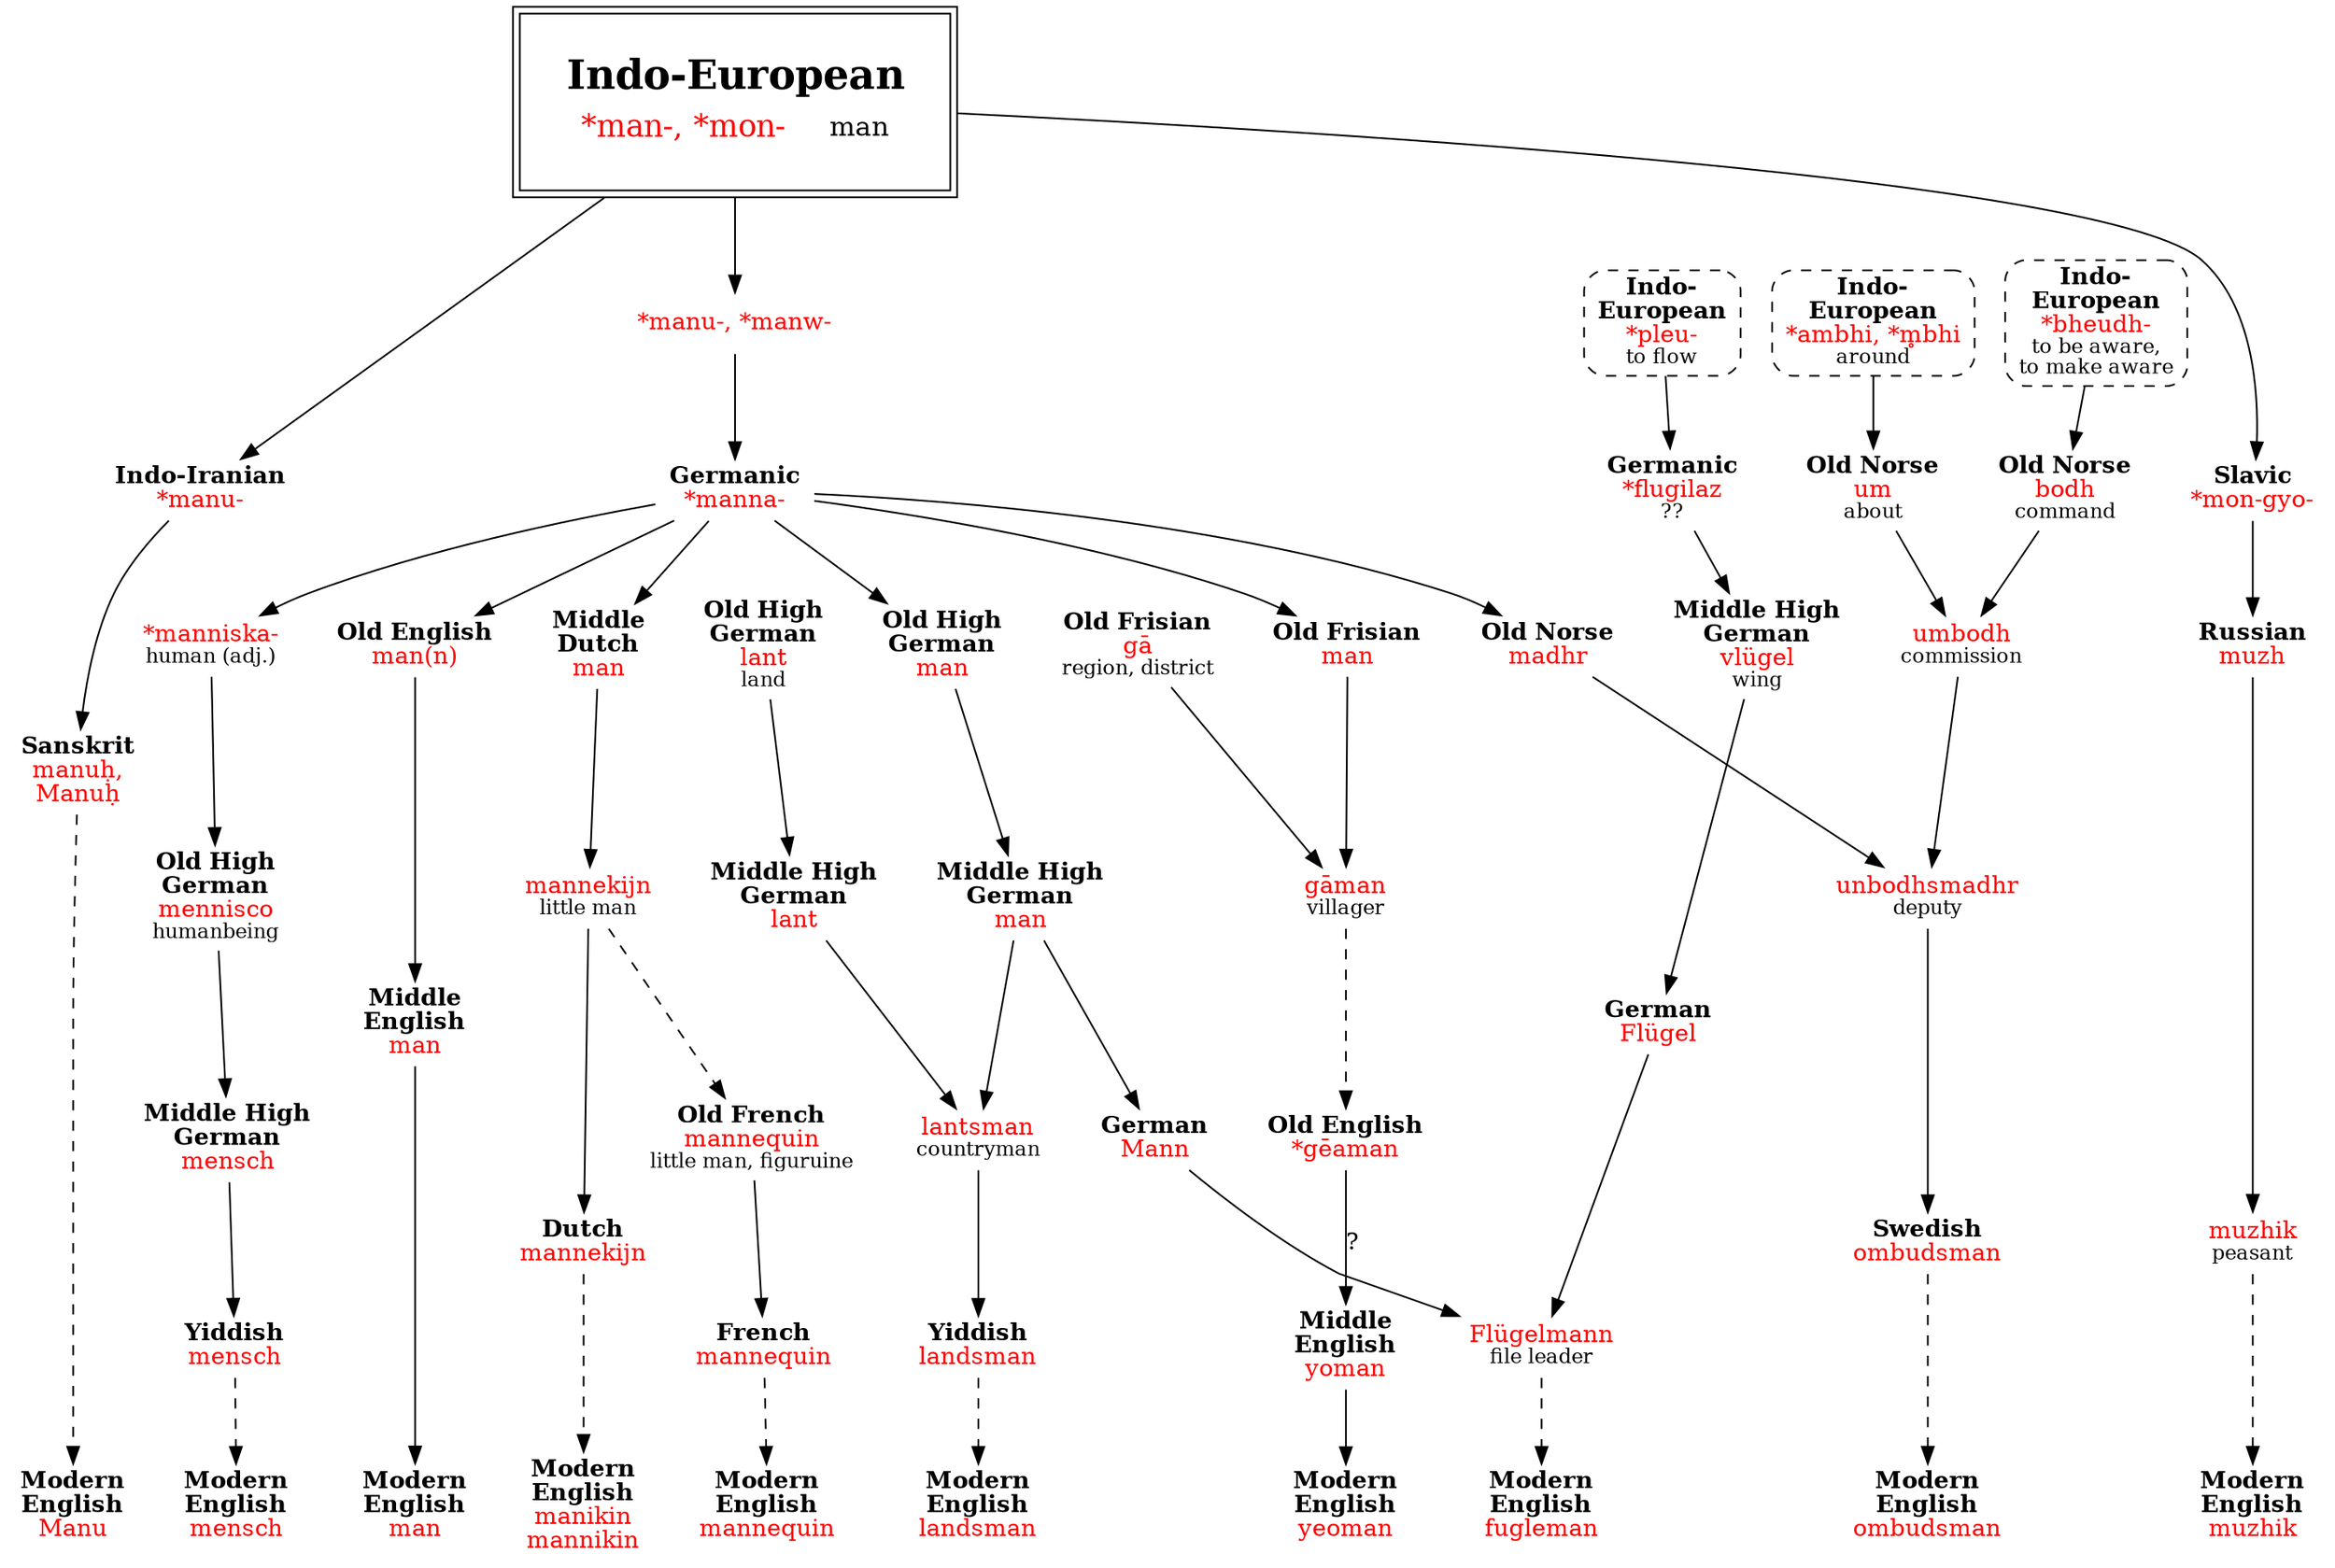 strict digraph {
/* sources: AHD */
node [shape=none]

man [label=<<table border="0"><tr><td colspan="2"><font point-size="24"><b>Indo-European</b></font></td></tr><tr><td><font point-size="18" color="red">*man-, *mon-</font></td><td><font point-size="16">man</font></td></tr></table>> tooltip="Indo-European \"*man-, *mon-\" man" shape=box peripheries=2 margin=.3]

// man
manu [label=<<font color="red">*manu-, *manw-</font>>]
mannaGc [label=<<b>Germanic</b><br/><font color="red">*manna-</font>>]
mannOE [label=<<b>Old English</b><br/><font color="red">man(n)</font>>]
manME [label=<<b>Middle<br/>English</b><br/><font color="red">man</font>>]
manE [label=<<b>Modern<br/>English</b><br/><font color="red">man</font>>]
man -> manu -> mannaGc -> mannOE -> manME -> manE

// fugleman
manOHG [label=<<b>Old High<br/>German</b><br/><font color="red">man</font>>]
manMHG [label=<<b>Middle High<br/>German</b><br/><font color="red">man</font>>]
mannG [label=<<b>German</b><br/><font color="red">Mann</font>>]
pleuIE [label=<<b>Indo-<br/>European</b><br/><font color="red">*pleu-</font><br/><font point-size="12">to flow</font>> shape=box style="dashed,rounded" URL="pleu-flow2.svg"]
flugilazGc [label=<<b>Germanic</b><br/><font color="red">*flugilaz</font><br/><font point-size="12">??</font>>]
vlugelMHG [label=<<b>Middle High<br/>German</b><br/><font color="red">vlügel</font><br/><font point-size="12">wing</font>>]
flugelG [label=<<b>German</b><br/><font color="red">Flügel</font>>]
flugelmannG [label=<<font color="red">Flügelmann</font><br/><font point-size="12">file leader</font>>]
fugleman [label=<<b>Modern<br/>English</b><br/><font color="red">fugleman</font>>]
mannaGc -> manOHG -> manMHG -> mannG
pleuIE -> flugilazGc -> vlugelMHG -> flugelG
{ flugelG mannG } -> flugelmannG
flugelmannG -> fugleman [style=dashed]

// landsman
lantOHG [label=<<b>Old High<br/>German</b><br/><font color="red">lant</font><br/><font point-size="12">land</font>>]
lantMHG [label=<<b>Middle High<br/>German</b><br/><font color="red">lant</font>>]
lantsmanMHG [label=<<font color="red">lantsman</font><br/><font point-size="12">countryman</font>>]
landsmanY [label=<<b>Yiddish</b><br/><font color="red">landsman</font>>]
landsman [label=<<b>Modern<br/>English</b><br/><font color="red">landsman</font>>]
lantOHG -> lantMHG
{ lantMHG manMHG } -> lantsmanMHG -> landsmanY
landsmanY -> landsman [style=dashed]

// manikin
manMD [label=<<b>Middle<br/>Dutch</b><br/><font color="red">man</font>>]
mannekijnMD [label=<<font color="red">mannekijn</font><br/><font point-size="12">little man</font>>]
mannekijnD [label=<<b>Dutch</b><br/><font color="red">mannekijn</font>>]
manikin [label=<<b>Modern<br/>English</b><br/><font color="red">manikin<br/>mannikin</font>>]
mannaGc -> manMD -> mannekijnMD -> mannekijnD
mannekijnD -> manikin [style=dashed]

// mannequin
mannequinOF [label=<<b>Old French</b><br/><font color="red">mannequin</font><br/><font point-size="12">little man, figuruine</font>>]
mannequinF [label=<<b>French</b><br/><font color="red">mannequin</font>>]
mannequin [label=<<b>Modern<br/>English</b><br/><font color="red">mannequin</font>>]
mannekijnMD -> mannequinOF [style=dashed]
mannequinOF -> mannequinF
mannequinF -> mannequin [style=dashed]

// yeoman
manOF [label=<<b>Old Frisian</b><br/><font color="red">man</font>>]
gaOF [label=<<b>Old Frisian</b><br/><font color="red">gā</font><br/><font point-size="12">region, district</font>>]
gamanOF [label=<<font color="red">gāman</font><br/><font point-size="12">villager</font>>]
geamanOE [label=<<b>Old English</b><br/><font color="red">*gēaman</font>>]
yomanME [label=<<b>Middle<br/>English</b><br/><font color="red">yoman</font>>]
yeoman [label=<<b>Modern<br/>English</b><br/><font color="red">yeoman</font>>]
mannaGc -> manOF
{ gaOF manOF } -> gamanOF
gamanOF -> geamanOE [style=dashed]
geamanOE -> yomanME [label="?"]
yomanME -> yeoman

// ombudsman
ambhiIE [label=<<b>Indo-<br/>European</b><br/><font color="red">*ambhi, *m̥bhi</font><br/><font point-size="12">around</font>> shape=box style="dashed,rounded" URL="ambhi-around.svg"]
umON [label=<<b>Old Norse</b><br/><font color="red">um</font><br/><font point-size="12">about</font>>]
bheudhIE [label=<<b>Indo-<br/>European</b><br/><font color="red">*bheudh-</font><br/><font point-size="12">to be aware,<br/>to make aware</font>> shape=box style="dashed,rounded" URL="bheudh-aware.svg"]
bodhON [label=<<b>Old Norse</b><br/><font color="red">bodh</font><br/><font point-size="12">command</font>>]
madhrON [label=<<b>Old Norse</b><br/><font color="red">madhr</font>>]
umbodhON [label=<<font color="red">umbodh</font><br/><font point-size="12">commission</font>>]
umbodhsmadhrON [label=<<font color="red">unbodhsmadhr</font><br/><font point-size="12">deputy</font>>]
ombudsmanS [label=<<b>Swedish</b><br/><font color="red">ombudsman</font>>]
ombudsman [label=<<b>Modern<br/>English</b><br/><font color="red">ombudsman</font>>]
ambhiIE -> umON
bheudhIE -> bodhON
mannaGc -> madhrON
{ umON bodhON } -> umbodhON
{ umbodhON madhrON } -> umbodhsmadhrON -> ombudsmanS
ombudsmanS -> ombudsman [style=dashed]

// manu
manuII [label=<<b>Indo-Iranian</b><br/><font color="red">*manu-</font>>]
manuhSk [label=<<b>Sanskrit</b><br/><font color="red">manuḥ,<br/>Manuḥ</font>>]
manuE [label=<<b>Modern<br/>English</b><br/><font color="red">Manu</font>>]
man -> manuII -> manuhSk 
manuhSk -> manuE [style=dashed]

// mensch
manniskaGc [label=<<font color="red">*manniska-</font><br/><font point-size="12">human (adj.)</font>>]
menniscoOHG [label=<<b>Old High<br/>German</b><br/><font color="red">mennisco</font><br/><font point-size="12">humanbeing</font>>]
menschMHG [label=<<b>Middle High<br/>German</b><br/><font color="red">mensch</font>>]
menschY [label=<<b>Yiddish</b><br/><font color="red">mensch</font>>]
mensch [label=<<b>Modern<br/>English</b><br/><font color="red">mensch</font>>]
mannaGc -> manniskaGc -> menniscoOHG -> menschMHG -> menschY
menschY -> mensch [style=dashed]

// muzhik
mongyoSl [label=<<b>Slavic</b><br/><font color="red">*mon-gyo-</font>>]
muzhR [label=<<b>Russian</b><br/><font color="red">muzh</font>>]
muzhikR [label=<<font color="red">muzhik</font><br/><font point-size="12">peasant</font>>]
muzhik [label=<<b>Modern<br/>English</b><br/><font color="red">muzhik</font>>]
man -> mongyoSl -> muzhR -> muzhikR
muzhikR -> muzhik [style=dashed]

{ rank=sink manE fugleman landsman manikin mannequin yeoman ombudsman manuE mensch muzhik }
{ rank=same pleuIE manu }
{ rank=same manuII mannaGc mongyoSl }
}